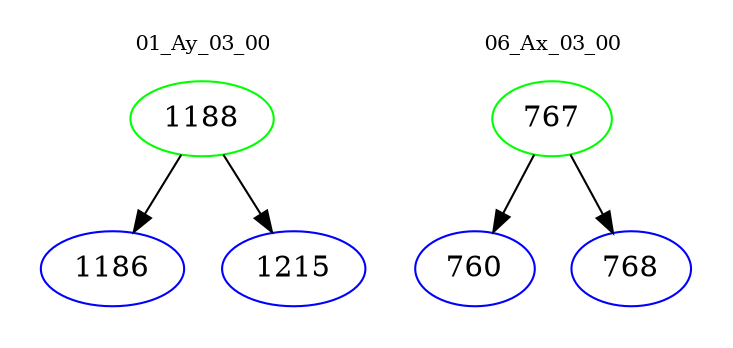 digraph{
subgraph cluster_0 {
color = white
label = "01_Ay_03_00";
fontsize=10;
T0_1188 [label="1188", color="green"]
T0_1188 -> T0_1186 [color="black"]
T0_1186 [label="1186", color="blue"]
T0_1188 -> T0_1215 [color="black"]
T0_1215 [label="1215", color="blue"]
}
subgraph cluster_1 {
color = white
label = "06_Ax_03_00";
fontsize=10;
T1_767 [label="767", color="green"]
T1_767 -> T1_760 [color="black"]
T1_760 [label="760", color="blue"]
T1_767 -> T1_768 [color="black"]
T1_768 [label="768", color="blue"]
}
}
